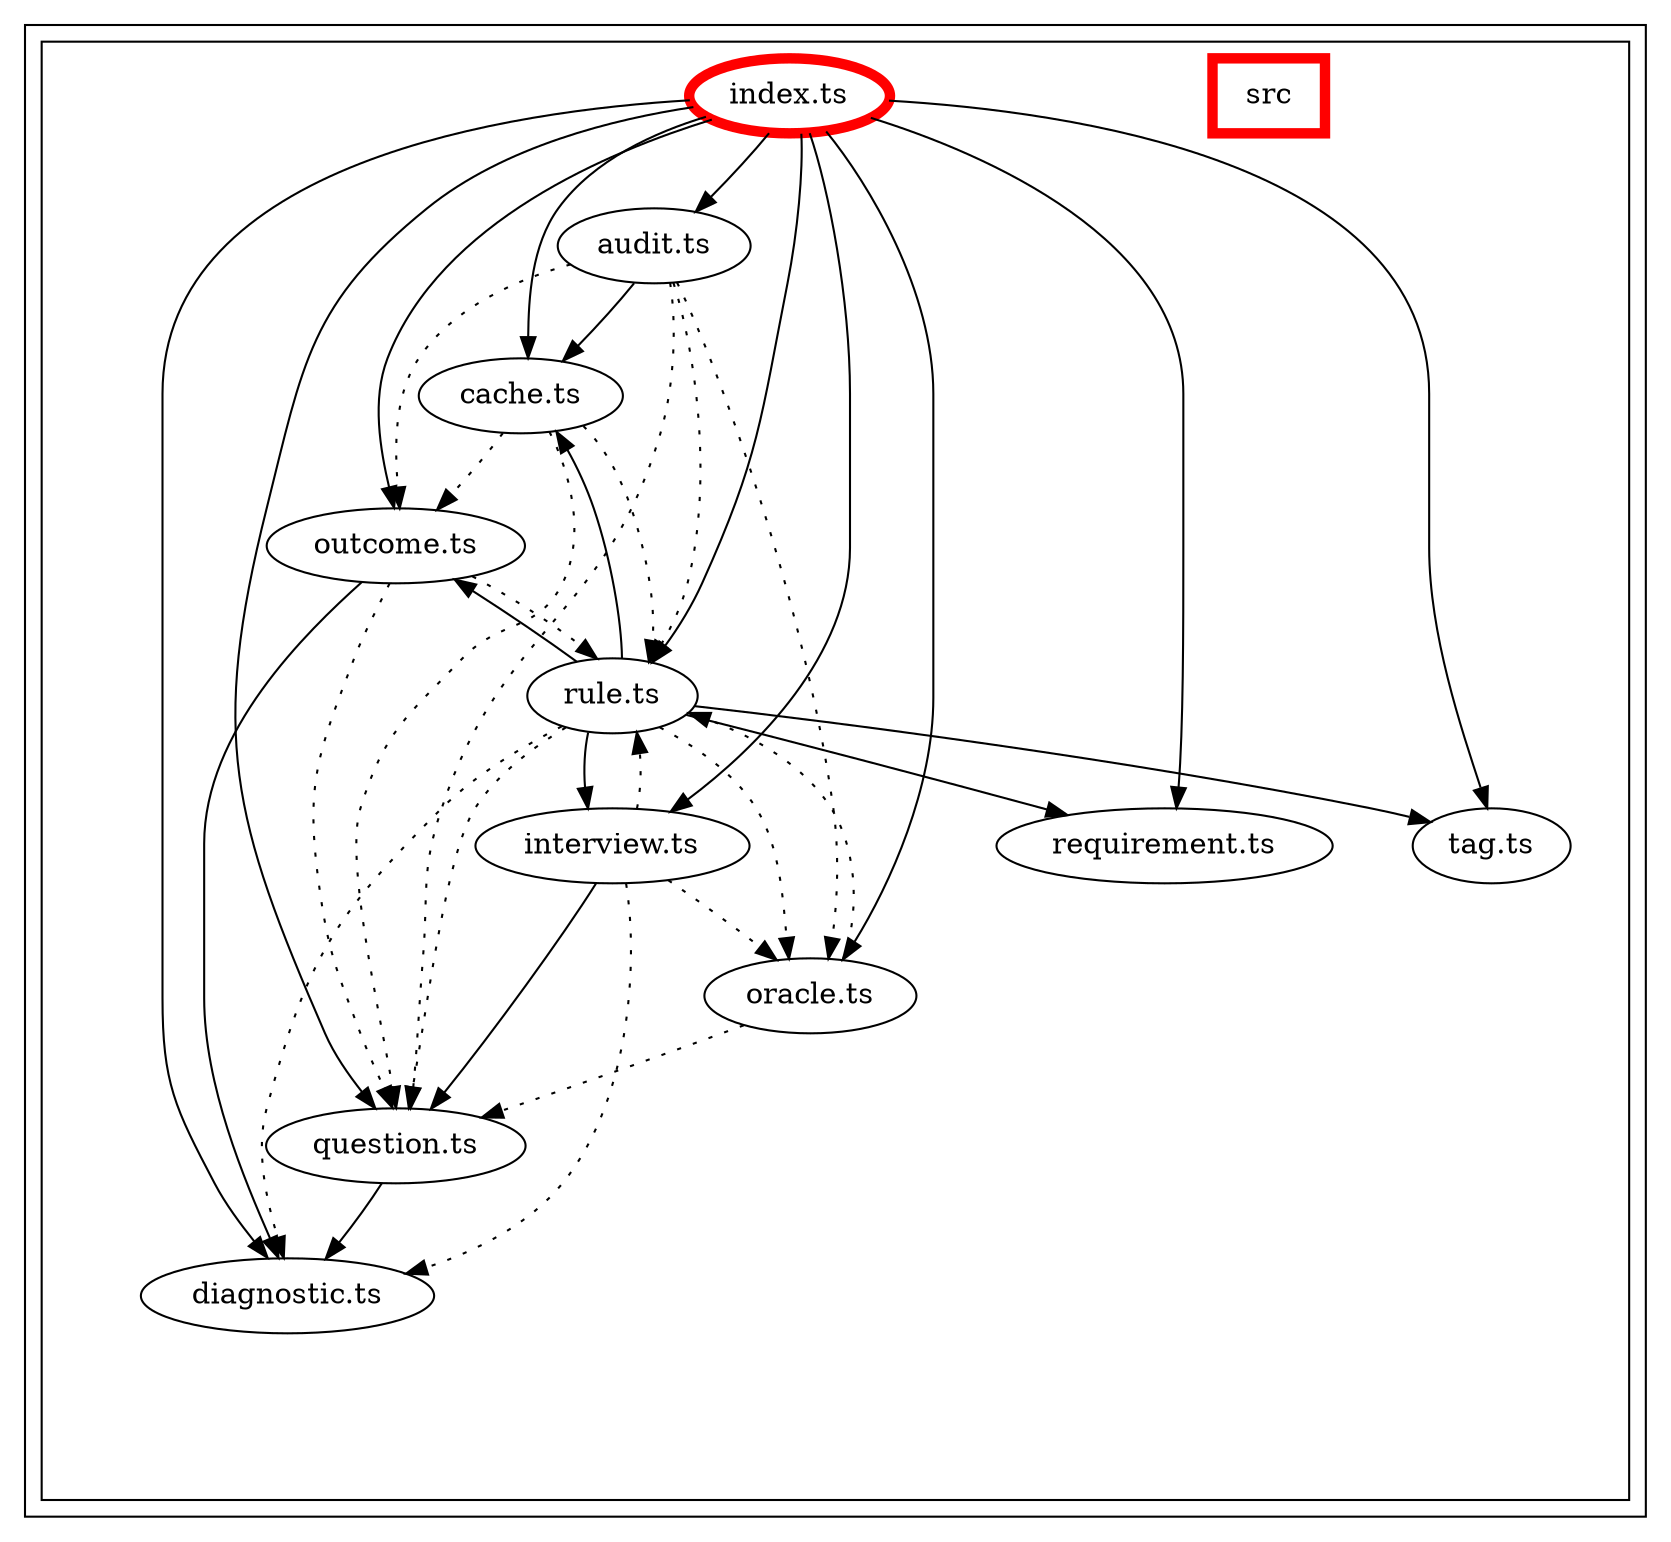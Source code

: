 digraph "dependency-graph-@siteimprove/alfa-act" {
  compound = true;
  "src/diagnostic.ts";
  "src/cache.ts";
  "src/interview.ts";
  "src/oracle.ts";
  "src/outcome.ts";
  "src/question.ts";
  "src/requirement.ts";
  "src/tag.ts";
  "src/rule.ts";
  "src/audit.ts";
  subgraph "cluster_src" {
    color = "#000000";
    label = "";
    "exit_src" [
      style = "invis";
    ];
    subgraph "cluster_src" {
      color = "#000000";
      label = "";
      "name_src" [
        penwidth = 5;
        shape = "rectangle";
        color = "#ff0000";
        label = "src";
      ];
      "exit_src" [
        style = "invis";
      ];
      "src/question.ts" [
        label = "question.ts";
      ];
      "src/tag.ts" [
        label = "tag.ts";
      ];
      "src/rule.ts" [
        label = "rule.ts";
      ];
      "src/oracle.ts" [
        label = "oracle.ts";
      ];
      "src/diagnostic.ts" [
        label = "diagnostic.ts";
      ];
      "src/interview.ts" [
        label = "interview.ts";
      ];
      "src/requirement.ts" [
        label = "requirement.ts";
      ];
      "src/index.ts" [
        label = "index.ts";
        color = "#ff0000";
        penwidth = 5;
      ];
      "src/outcome.ts" [
        label = "outcome.ts";
      ];
      "src/cache.ts" [
        label = "cache.ts";
      ];
      "src/audit.ts" [
        label = "audit.ts";
      ];
      "src/question.ts" -> "exit_src" [
        style = "invis";
      ];
      "src/tag.ts" -> "exit_src" [
        style = "invis";
      ];
      "src/rule.ts" -> "exit_src" [
        style = "invis";
      ];
      "src/oracle.ts" -> "exit_src" [
        style = "invis";
      ];
      "src/diagnostic.ts" -> "exit_src" [
        style = "invis";
      ];
      "src/interview.ts" -> "exit_src" [
        style = "invis";
      ];
      "src/requirement.ts" -> "exit_src" [
        style = "invis";
      ];
      "src/index.ts" -> "exit_src" [
        style = "invis";
      ];
      "src/outcome.ts" -> "exit_src" [
        style = "invis";
      ];
      "src/cache.ts" -> "exit_src" [
        style = "invis";
      ];
      "src/audit.ts" -> "exit_src" [
        style = "invis";
      ];
    }
    "exit_src" -> "exit_src" [
      style = "invis";
    ];
    "exit_src" -> "exit_src" [
      style = "invis";
    ];
    "exit_src" -> "exit_src" [
      style = "invis";
    ];
    "exit_src" -> "exit_src" [
      style = "invis";
    ];
    "exit_src" -> "exit_src" [
      style = "invis";
    ];
    "exit_src" -> "exit_src" [
      style = "invis";
    ];
    "exit_src" -> "exit_src" [
      style = "invis";
    ];
    "exit_src" -> "exit_src" [
      style = "invis";
    ];
    "exit_src" -> "exit_src" [
      style = "invis";
    ];
    "exit_src" -> "exit_src" [
      style = "invis";
    ];
    "exit_src" -> "exit_src" [
      style = "invis";
    ];
  }
  "src/question.ts" -> "src/diagnostic.ts" [
    style = "invis";
  ];
  "src/question.ts" -> "src/diagnostic.ts" [
    style = "solid";
    color = "black";
  ];
  "src/rule.ts" -> "src/cache.ts" [
    style = "invis";
  ];
  "src/rule.ts" -> "src/cache.ts" [
    style = "solid";
    color = "black";
  ];
  "src/rule.ts" -> "src/diagnostic.ts" [
    style = "invis";
  ];
  "src/rule.ts" -> "src/diagnostic.ts" [
    style = "dotted";
    color = "black";
  ];
  "src/rule.ts" -> "src/interview.ts" [
    style = "invis";
  ];
  "src/rule.ts" -> "src/interview.ts" [
    style = "solid";
    color = "black";
  ];
  "src/rule.ts" -> "src/oracle.ts" [
    style = "invis";
  ];
  "src/rule.ts" -> "src/oracle.ts" [
    style = "dotted";
    color = "black";
  ];
  "src/rule.ts" -> "src/outcome.ts" [
    style = "invis";
  ];
  "src/rule.ts" -> "src/outcome.ts" [
    style = "solid";
    color = "black";
  ];
  "src/rule.ts" -> "src/question.ts" [
    style = "invis";
  ];
  "src/rule.ts" -> "src/question.ts" [
    style = "dotted";
    color = "black";
  ];
  "src/rule.ts" -> "src/requirement.ts" [
    style = "invis";
  ];
  "src/rule.ts" -> "src/requirement.ts" [
    style = "solid";
    color = "black";
  ];
  "src/rule.ts" -> "src/tag.ts" [
    style = "invis";
  ];
  "src/rule.ts" -> "src/tag.ts" [
    style = "solid";
    color = "black";
  ];
  "src/oracle.ts" -> "src/question.ts" [
    style = "invis";
  ];
  "src/oracle.ts" -> "src/question.ts" [
    style = "dotted";
    color = "black";
  ];
  "src/oracle.ts" -> "src/rule.ts" [
    style = "invis";
  ];
  "src/oracle.ts" -> "src/rule.ts" [
    style = "dotted";
    color = "black";
  ];
  "src/interview.ts" -> "src/diagnostic.ts" [
    style = "invis";
  ];
  "src/interview.ts" -> "src/diagnostic.ts" [
    style = "dotted";
    color = "black";
  ];
  "src/interview.ts" -> "src/oracle.ts" [
    style = "invis";
  ];
  "src/interview.ts" -> "src/oracle.ts" [
    style = "dotted";
    color = "black";
  ];
  "src/interview.ts" -> "src/question.ts" [
    style = "invis";
  ];
  "src/interview.ts" -> "src/question.ts" [
    style = "solid";
    color = "black";
  ];
  "src/interview.ts" -> "src/rule.ts" [
    style = "invis";
  ];
  "src/interview.ts" -> "src/rule.ts" [
    style = "dotted";
    color = "black";
  ];
  "src/index.ts" -> "src/audit.ts" [
    style = "invis";
  ];
  "src/index.ts" -> "src/audit.ts" [
    style = "solid";
    color = "black";
  ];
  "src/index.ts" -> "src/cache.ts" [
    style = "invis";
  ];
  "src/index.ts" -> "src/cache.ts" [
    style = "solid";
    color = "black";
  ];
  "src/index.ts" -> "src/diagnostic.ts" [
    style = "invis";
  ];
  "src/index.ts" -> "src/diagnostic.ts" [
    style = "solid";
    color = "black";
  ];
  "src/index.ts" -> "src/interview.ts" [
    style = "invis";
  ];
  "src/index.ts" -> "src/interview.ts" [
    style = "solid";
    color = "black";
  ];
  "src/index.ts" -> "src/oracle.ts" [
    style = "invis";
  ];
  "src/index.ts" -> "src/oracle.ts" [
    style = "solid";
    color = "black";
  ];
  "src/index.ts" -> "src/outcome.ts" [
    style = "invis";
  ];
  "src/index.ts" -> "src/outcome.ts" [
    style = "solid";
    color = "black";
  ];
  "src/index.ts" -> "src/question.ts" [
    style = "invis";
  ];
  "src/index.ts" -> "src/question.ts" [
    style = "solid";
    color = "black";
  ];
  "src/index.ts" -> "src/requirement.ts" [
    style = "invis";
  ];
  "src/index.ts" -> "src/requirement.ts" [
    style = "solid";
    color = "black";
  ];
  "src/index.ts" -> "src/rule.ts" [
    style = "invis";
  ];
  "src/index.ts" -> "src/rule.ts" [
    style = "solid";
    color = "black";
  ];
  "src/index.ts" -> "src/tag.ts" [
    style = "invis";
  ];
  "src/index.ts" -> "src/tag.ts" [
    style = "solid";
    color = "black";
  ];
  "src/outcome.ts" -> "src/diagnostic.ts" [
    style = "invis";
  ];
  "src/outcome.ts" -> "src/diagnostic.ts" [
    style = "solid";
    color = "black";
  ];
  "src/outcome.ts" -> "src/question.ts" [
    style = "invis";
  ];
  "src/outcome.ts" -> "src/question.ts" [
    style = "dotted";
    color = "black";
  ];
  "src/outcome.ts" -> "src/rule.ts" [
    style = "invis";
  ];
  "src/outcome.ts" -> "src/rule.ts" [
    style = "dotted";
    color = "black";
  ];
  "src/cache.ts" -> "src/outcome.ts" [
    style = "invis";
  ];
  "src/cache.ts" -> "src/outcome.ts" [
    style = "dotted";
    color = "black";
  ];
  "src/cache.ts" -> "src/question.ts" [
    style = "invis";
  ];
  "src/cache.ts" -> "src/question.ts" [
    style = "dotted";
    color = "black";
  ];
  "src/cache.ts" -> "src/rule.ts" [
    style = "invis";
  ];
  "src/cache.ts" -> "src/rule.ts" [
    style = "dotted";
    color = "black";
  ];
  "src/audit.ts" -> "src/cache.ts" [
    style = "invis";
  ];
  "src/audit.ts" -> "src/cache.ts" [
    style = "solid";
    color = "black";
  ];
  "src/audit.ts" -> "src/oracle.ts" [
    style = "invis";
  ];
  "src/audit.ts" -> "src/oracle.ts" [
    style = "dotted";
    color = "black";
  ];
  "src/audit.ts" -> "src/outcome.ts" [
    style = "invis";
  ];
  "src/audit.ts" -> "src/outcome.ts" [
    style = "dotted";
    color = "black";
  ];
  "src/audit.ts" -> "src/question.ts" [
    style = "invis";
  ];
  "src/audit.ts" -> "src/question.ts" [
    style = "dotted";
    color = "black";
  ];
  "src/audit.ts" -> "src/rule.ts" [
    style = "invis";
  ];
  "src/audit.ts" -> "src/rule.ts" [
    style = "dotted";
    color = "black";
  ];
}